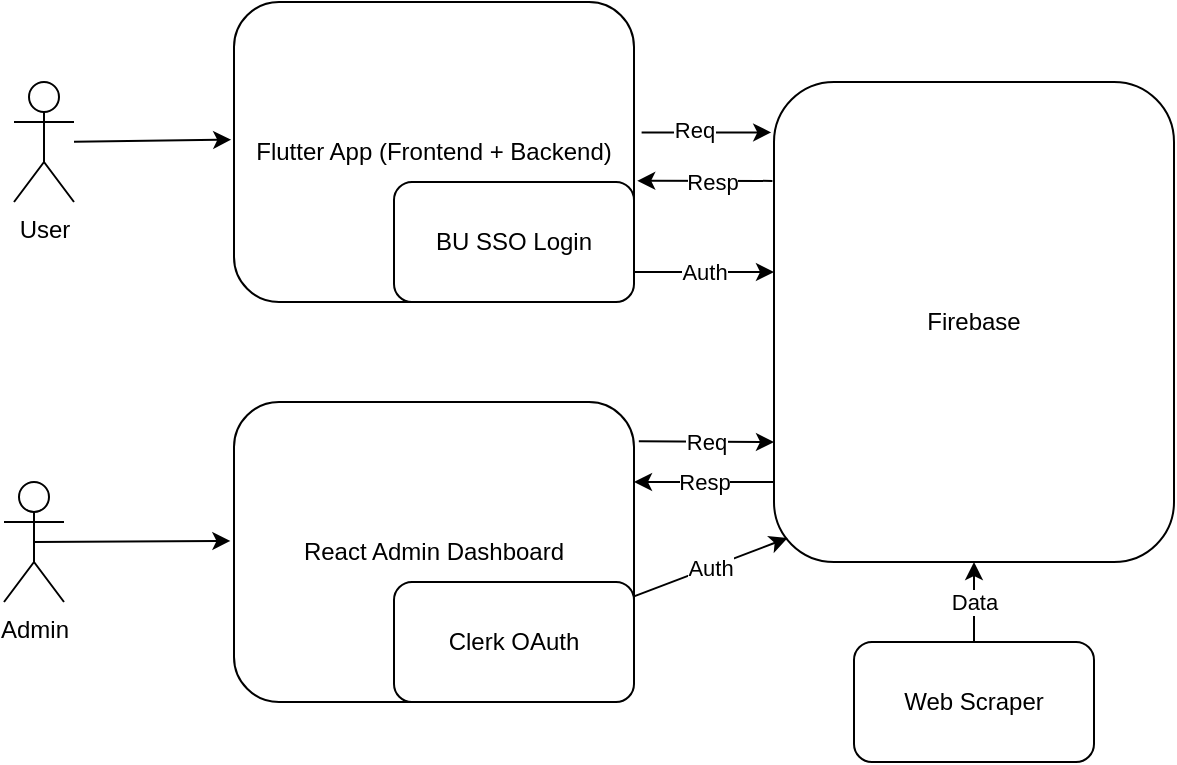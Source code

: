 <mxfile>
    <diagram id="GMlcNHWmEPiAHyeOWUO1" name="Page-1">
        <mxGraphModel dx="941" dy="546" grid="1" gridSize="10" guides="1" tooltips="1" connect="1" arrows="1" fold="1" page="1" pageScale="1" pageWidth="1920" pageHeight="1200" math="0" shadow="0">
            <root>
                <mxCell id="0"/>
                <mxCell id="1" parent="0"/>
                <mxCell id="9" style="edgeStyle=none;html=1;entryX=-0.007;entryY=0.105;entryDx=0;entryDy=0;exitX=1.019;exitY=0.435;exitDx=0;exitDy=0;exitPerimeter=0;entryPerimeter=0;" parent="1" source="2" target="7" edge="1">
                    <mxGeometry relative="1" as="geometry"/>
                </mxCell>
                <mxCell id="15" value="Req" style="edgeLabel;html=1;align=center;verticalAlign=middle;resizable=0;points=[];" parent="9" vertex="1" connectable="0">
                    <mxGeometry x="-0.196" y="1" relative="1" as="geometry">
                        <mxPoint as="offset"/>
                    </mxGeometry>
                </mxCell>
                <mxCell id="2" value="Flutter App (Frontend + Backend)" style="rounded=1;whiteSpace=wrap;html=1;" parent="1" vertex="1">
                    <mxGeometry x="440" y="240" width="200" height="150" as="geometry"/>
                </mxCell>
                <mxCell id="6" style="edgeStyle=none;html=1;entryX=-0.007;entryY=0.459;entryDx=0;entryDy=0;entryPerimeter=0;" parent="1" source="3" target="2" edge="1">
                    <mxGeometry relative="1" as="geometry"/>
                </mxCell>
                <mxCell id="3" value="User" style="shape=umlActor;verticalLabelPosition=bottom;verticalAlign=top;html=1;outlineConnect=0;" parent="1" vertex="1">
                    <mxGeometry x="330" y="280" width="30" height="60" as="geometry"/>
                </mxCell>
                <mxCell id="7" value="Firebase" style="rounded=1;whiteSpace=wrap;html=1;" parent="1" vertex="1">
                    <mxGeometry x="710" y="280" width="200" height="240" as="geometry"/>
                </mxCell>
                <mxCell id="10" style="edgeStyle=none;html=1;entryX=0.5;entryY=1;entryDx=0;entryDy=0;" parent="1" source="8" target="7" edge="1">
                    <mxGeometry relative="1" as="geometry"/>
                </mxCell>
                <mxCell id="16" value="Data" style="edgeLabel;html=1;align=center;verticalAlign=middle;resizable=0;points=[];" parent="10" vertex="1" connectable="0">
                    <mxGeometry x="0.012" relative="1" as="geometry">
                        <mxPoint as="offset"/>
                    </mxGeometry>
                </mxCell>
                <mxCell id="8" value="Web Scraper" style="rounded=1;whiteSpace=wrap;html=1;" parent="1" vertex="1">
                    <mxGeometry x="750" y="560" width="120" height="60" as="geometry"/>
                </mxCell>
                <mxCell id="11" value="BU SSO Login" style="rounded=1;whiteSpace=wrap;html=1;" parent="1" vertex="1">
                    <mxGeometry x="520" y="330" width="120" height="60" as="geometry"/>
                </mxCell>
                <mxCell id="17" value="" style="endArrow=classic;html=1;entryX=1.008;entryY=0.596;entryDx=0;entryDy=0;entryPerimeter=0;exitX=-0.004;exitY=0.206;exitDx=0;exitDy=0;exitPerimeter=0;" parent="1" source="7" target="2" edge="1">
                    <mxGeometry width="50" height="50" relative="1" as="geometry">
                        <mxPoint x="690" y="340" as="sourcePoint"/>
                        <mxPoint x="740" y="290" as="targetPoint"/>
                    </mxGeometry>
                </mxCell>
                <mxCell id="18" value="Resp" style="edgeLabel;html=1;align=center;verticalAlign=middle;resizable=0;points=[];" parent="17" vertex="1" connectable="0">
                    <mxGeometry x="-0.102" relative="1" as="geometry">
                        <mxPoint as="offset"/>
                    </mxGeometry>
                </mxCell>
                <mxCell id="30" style="edgeStyle=none;html=1;exitX=0.5;exitY=0.5;exitDx=0;exitDy=0;exitPerimeter=0;entryX=-0.009;entryY=0.463;entryDx=0;entryDy=0;entryPerimeter=0;" edge="1" parent="1" source="19" target="22">
                    <mxGeometry relative="1" as="geometry"/>
                </mxCell>
                <mxCell id="19" value="Admin" style="shape=umlActor;verticalLabelPosition=bottom;verticalAlign=top;html=1;outlineConnect=0;" vertex="1" parent="1">
                    <mxGeometry x="325" y="480" width="30" height="60" as="geometry"/>
                </mxCell>
                <mxCell id="22" value="React Admin Dashboard" style="rounded=1;whiteSpace=wrap;html=1;" vertex="1" parent="1">
                    <mxGeometry x="440" y="440" width="200" height="150" as="geometry"/>
                </mxCell>
                <mxCell id="29" value="Auth" style="edgeStyle=none;html=1;entryX=0.034;entryY=0.95;entryDx=0;entryDy=0;entryPerimeter=0;" edge="1" parent="1" source="24" target="7">
                    <mxGeometry relative="1" as="geometry"/>
                </mxCell>
                <mxCell id="24" value="Clerk OAuth" style="rounded=1;whiteSpace=wrap;html=1;" vertex="1" parent="1">
                    <mxGeometry x="520" y="530" width="120" height="60" as="geometry"/>
                </mxCell>
                <mxCell id="25" value="Req" style="endArrow=classic;html=1;exitX=1.012;exitY=0.131;exitDx=0;exitDy=0;exitPerimeter=0;entryX=0;entryY=0.75;entryDx=0;entryDy=0;" edge="1" parent="1" source="22" target="7">
                    <mxGeometry width="50" height="50" relative="1" as="geometry">
                        <mxPoint x="710" y="420" as="sourcePoint"/>
                        <mxPoint x="710" y="360" as="targetPoint"/>
                    </mxGeometry>
                </mxCell>
                <mxCell id="26" value="Resp" style="endArrow=classic;html=1;" edge="1" parent="1">
                    <mxGeometry width="50" height="50" relative="1" as="geometry">
                        <mxPoint x="710" y="480" as="sourcePoint"/>
                        <mxPoint x="640" y="480" as="targetPoint"/>
                        <Array as="points"/>
                    </mxGeometry>
                </mxCell>
                <mxCell id="28" value="Auth" style="endArrow=classic;html=1;exitX=1;exitY=0.75;exitDx=0;exitDy=0;" edge="1" parent="1" source="11">
                    <mxGeometry width="50" height="50" relative="1" as="geometry">
                        <mxPoint x="710" y="420" as="sourcePoint"/>
                        <mxPoint x="710" y="375" as="targetPoint"/>
                    </mxGeometry>
                </mxCell>
            </root>
        </mxGraphModel>
    </diagram>
</mxfile>